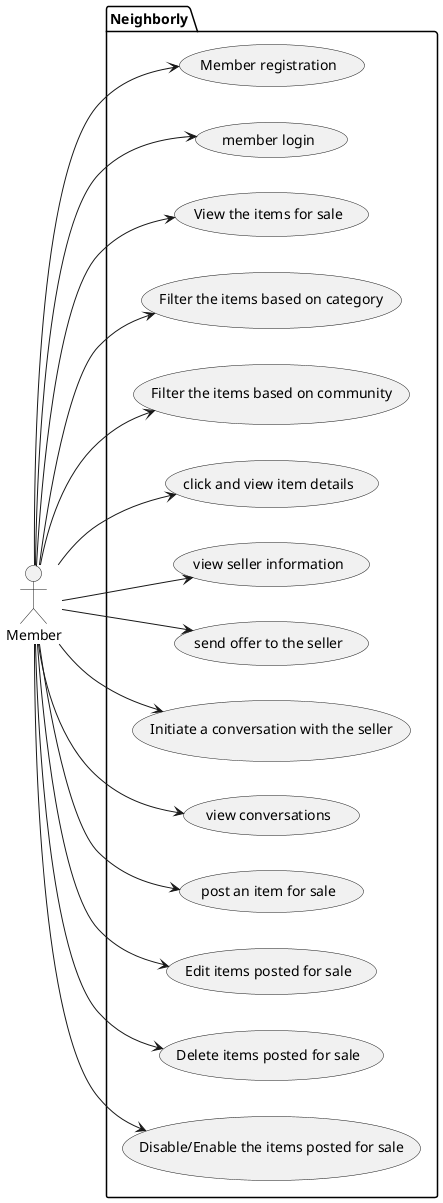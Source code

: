 @startuml member-usecase

left to right direction
actor Member as m
package Neighborly {
 usecase "Member registration" as uc0
 usecase "member login" as uc1
 usecase "View the items for sale" as uc2
 usecase "Filter the items based on category" as uc3
 usecase "Filter the items based on community" as uc4
 usecase "click and view item details" as uc5
 usecase "view seller information" as uc6
 usecase "send offer to the seller" as uc7
 usecase "Initiate a conversation with the seller" as uc8
 usecase "view conversations" as uc9
 usecase "post an item for sale" as uc10
 usecase "Edit items posted for sale" as uc11
 usecase "Delete items posted for sale" as uc12
 usecase "Disable/Enable the items posted for sale" as uc13
}

m --> uc0
m --> uc1
m --> uc2
m --> uc3
m --> uc4
m --> uc5
m --> uc6
m --> uc7
m --> uc8
m --> uc9
m --> uc10
m --> uc11
m --> uc12
m --> uc13
@enduml